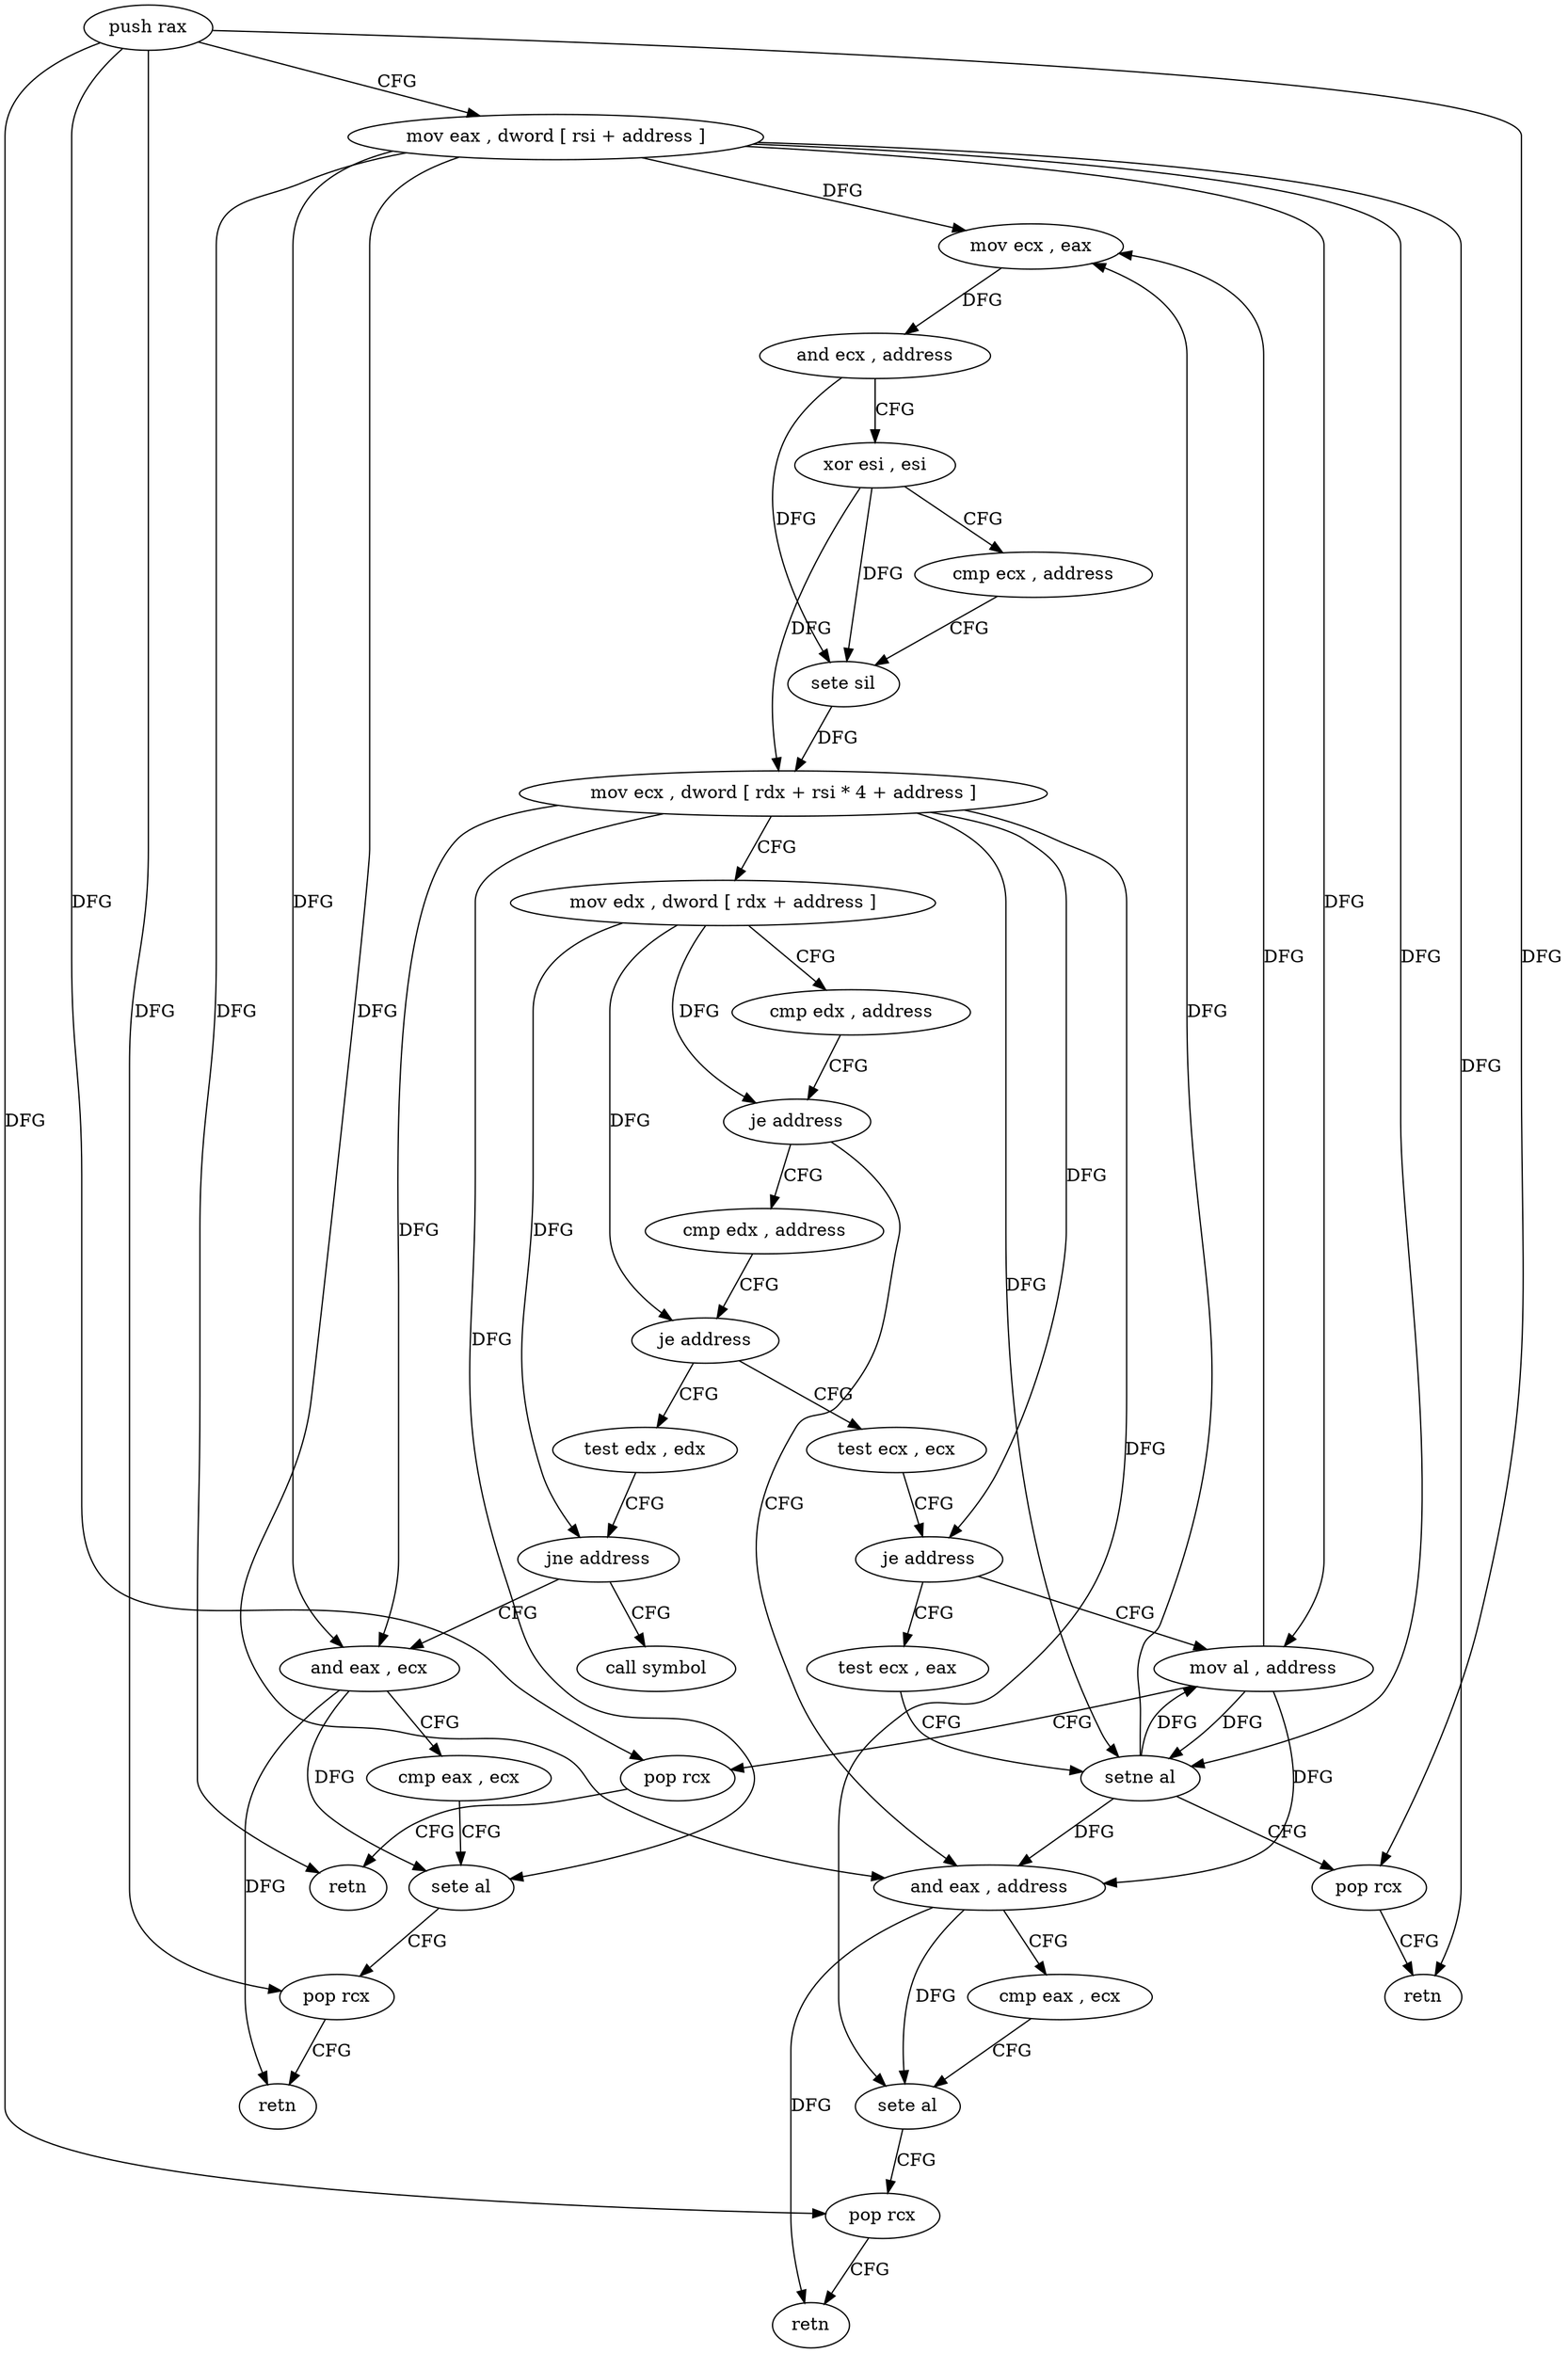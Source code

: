 digraph "func" {
"4214256" [label = "push rax" ]
"4214257" [label = "mov eax , dword [ rsi + address ]" ]
"4214260" [label = "mov ecx , eax" ]
"4214262" [label = "and ecx , address" ]
"4214268" [label = "xor esi , esi" ]
"4214270" [label = "cmp ecx , address" ]
"4214276" [label = "sete sil" ]
"4214280" [label = "mov ecx , dword [ rdx + rsi * 4 + address ]" ]
"4214284" [label = "mov edx , dword [ rdx + address ]" ]
"4214287" [label = "cmp edx , address" ]
"4214290" [label = "je address" ]
"4214321" [label = "and eax , address" ]
"4214292" [label = "cmp edx , address" ]
"4214326" [label = "cmp eax , ecx" ]
"4214328" [label = "sete al" ]
"4214331" [label = "pop rcx" ]
"4214332" [label = "retn" ]
"4214295" [label = "je address" ]
"4214310" [label = "test ecx , ecx" ]
"4214297" [label = "test edx , edx" ]
"4214312" [label = "je address" ]
"4214333" [label = "mov al , address" ]
"4214314" [label = "test ecx , eax" ]
"4214299" [label = "jne address" ]
"4214337" [label = "call symbol" ]
"4214301" [label = "and eax , ecx" ]
"4214335" [label = "pop rcx" ]
"4214336" [label = "retn" ]
"4214316" [label = "setne al" ]
"4214319" [label = "pop rcx" ]
"4214320" [label = "retn" ]
"4214303" [label = "cmp eax , ecx" ]
"4214305" [label = "sete al" ]
"4214308" [label = "pop rcx" ]
"4214309" [label = "retn" ]
"4214256" -> "4214257" [ label = "CFG" ]
"4214256" -> "4214331" [ label = "DFG" ]
"4214256" -> "4214335" [ label = "DFG" ]
"4214256" -> "4214319" [ label = "DFG" ]
"4214256" -> "4214308" [ label = "DFG" ]
"4214257" -> "4214260" [ label = "DFG" ]
"4214257" -> "4214321" [ label = "DFG" ]
"4214257" -> "4214333" [ label = "DFG" ]
"4214257" -> "4214336" [ label = "DFG" ]
"4214257" -> "4214316" [ label = "DFG" ]
"4214257" -> "4214320" [ label = "DFG" ]
"4214257" -> "4214301" [ label = "DFG" ]
"4214260" -> "4214262" [ label = "DFG" ]
"4214262" -> "4214268" [ label = "CFG" ]
"4214262" -> "4214276" [ label = "DFG" ]
"4214268" -> "4214270" [ label = "CFG" ]
"4214268" -> "4214276" [ label = "DFG" ]
"4214268" -> "4214280" [ label = "DFG" ]
"4214270" -> "4214276" [ label = "CFG" ]
"4214276" -> "4214280" [ label = "DFG" ]
"4214280" -> "4214284" [ label = "CFG" ]
"4214280" -> "4214328" [ label = "DFG" ]
"4214280" -> "4214312" [ label = "DFG" ]
"4214280" -> "4214316" [ label = "DFG" ]
"4214280" -> "4214301" [ label = "DFG" ]
"4214280" -> "4214305" [ label = "DFG" ]
"4214284" -> "4214287" [ label = "CFG" ]
"4214284" -> "4214290" [ label = "DFG" ]
"4214284" -> "4214295" [ label = "DFG" ]
"4214284" -> "4214299" [ label = "DFG" ]
"4214287" -> "4214290" [ label = "CFG" ]
"4214290" -> "4214321" [ label = "CFG" ]
"4214290" -> "4214292" [ label = "CFG" ]
"4214321" -> "4214326" [ label = "CFG" ]
"4214321" -> "4214328" [ label = "DFG" ]
"4214321" -> "4214332" [ label = "DFG" ]
"4214292" -> "4214295" [ label = "CFG" ]
"4214326" -> "4214328" [ label = "CFG" ]
"4214328" -> "4214331" [ label = "CFG" ]
"4214331" -> "4214332" [ label = "CFG" ]
"4214295" -> "4214310" [ label = "CFG" ]
"4214295" -> "4214297" [ label = "CFG" ]
"4214310" -> "4214312" [ label = "CFG" ]
"4214297" -> "4214299" [ label = "CFG" ]
"4214312" -> "4214333" [ label = "CFG" ]
"4214312" -> "4214314" [ label = "CFG" ]
"4214333" -> "4214335" [ label = "CFG" ]
"4214333" -> "4214260" [ label = "DFG" ]
"4214333" -> "4214321" [ label = "DFG" ]
"4214333" -> "4214316" [ label = "DFG" ]
"4214314" -> "4214316" [ label = "CFG" ]
"4214299" -> "4214337" [ label = "CFG" ]
"4214299" -> "4214301" [ label = "CFG" ]
"4214301" -> "4214303" [ label = "CFG" ]
"4214301" -> "4214305" [ label = "DFG" ]
"4214301" -> "4214309" [ label = "DFG" ]
"4214335" -> "4214336" [ label = "CFG" ]
"4214316" -> "4214319" [ label = "CFG" ]
"4214316" -> "4214260" [ label = "DFG" ]
"4214316" -> "4214321" [ label = "DFG" ]
"4214316" -> "4214333" [ label = "DFG" ]
"4214319" -> "4214320" [ label = "CFG" ]
"4214303" -> "4214305" [ label = "CFG" ]
"4214305" -> "4214308" [ label = "CFG" ]
"4214308" -> "4214309" [ label = "CFG" ]
}
